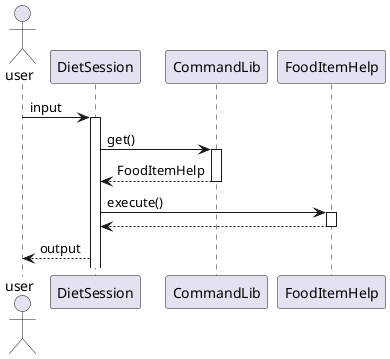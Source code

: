 @startuml
actor user
user -> DietSession : input
activate DietSession

DietSession -> CommandLib : get()
activate CommandLib
CommandLib --> DietSession : FoodItemHelp
deactivate CommandLib

DietSession -> FoodItemHelp : execute()
activate FoodItemHelp

FoodItemHelp --> DietSession
deactivate FoodItemHelp

DietSession --> user : output
@enduml